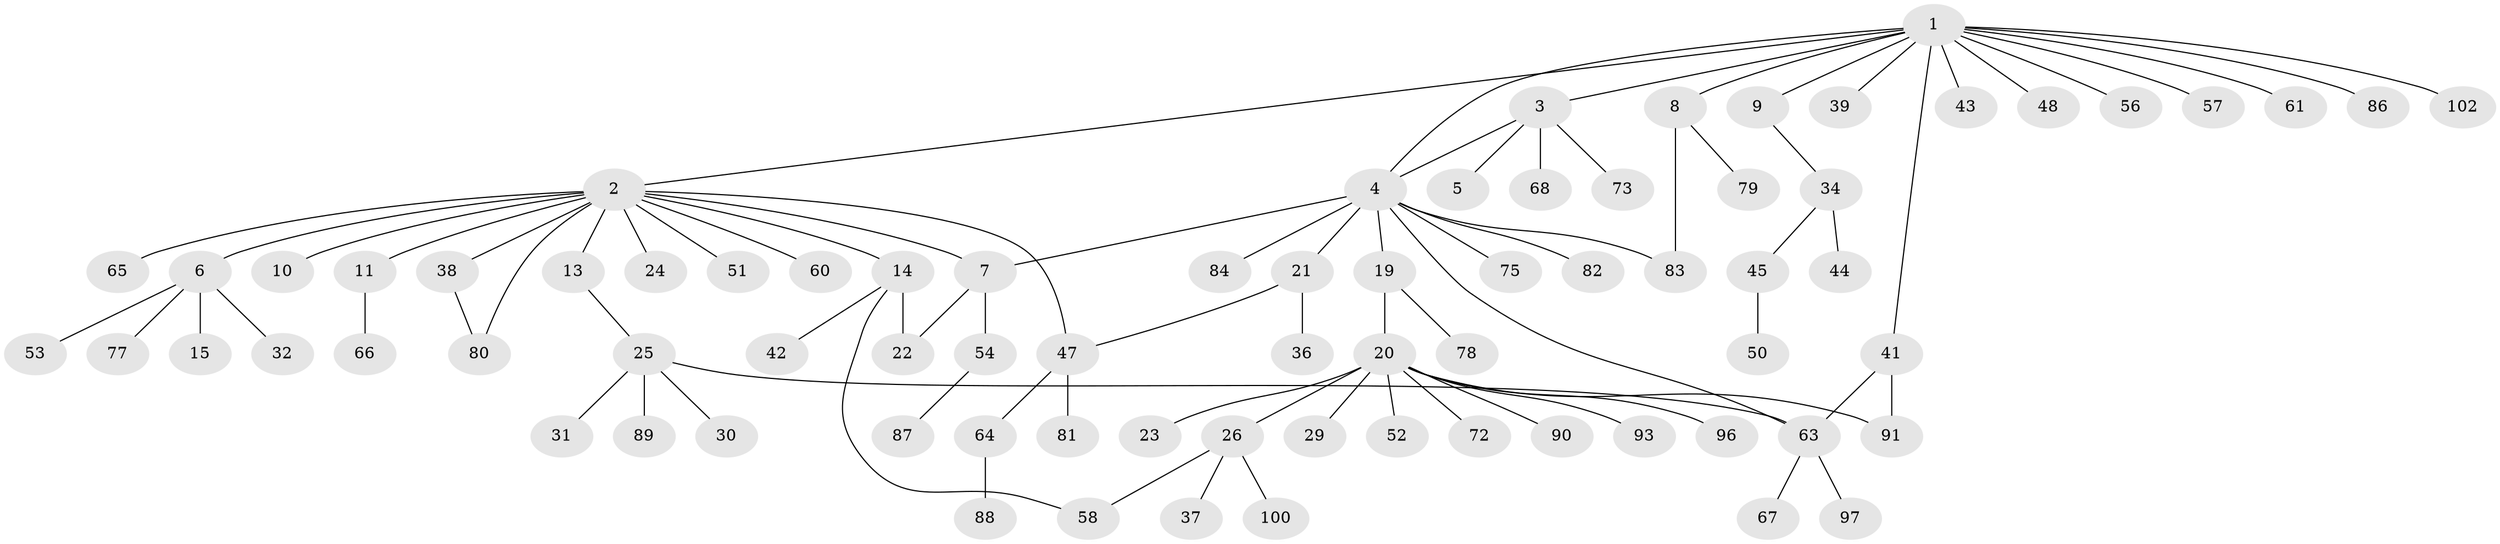 // Generated by graph-tools (version 1.1) at 2025/23/03/03/25 07:23:55]
// undirected, 76 vertices, 85 edges
graph export_dot {
graph [start="1"]
  node [color=gray90,style=filled];
  1 [super="+12"];
  2 [super="+18"];
  3 [super="+98"];
  4 [super="+62"];
  5;
  6 [super="+104"];
  7 [super="+17"];
  8 [super="+71"];
  9 [super="+33"];
  10;
  11 [super="+16"];
  13;
  14 [super="+70"];
  15;
  19 [super="+46"];
  20 [super="+35"];
  21 [super="+27"];
  22;
  23;
  24 [super="+28"];
  25 [super="+49"];
  26 [super="+76"];
  29 [super="+95"];
  30;
  31;
  32;
  34;
  36 [super="+40"];
  37;
  38 [super="+69"];
  39;
  41 [super="+59"];
  42;
  43;
  44 [super="+85"];
  45 [super="+105"];
  47 [super="+55"];
  48;
  50;
  51;
  52;
  53;
  54;
  56;
  57;
  58;
  60;
  61;
  63;
  64 [super="+103"];
  65 [super="+74"];
  66;
  67;
  68;
  72;
  73;
  75;
  77 [super="+94"];
  78;
  79;
  80;
  81;
  82;
  83;
  84;
  86;
  87 [super="+92"];
  88;
  89;
  90;
  91 [super="+101"];
  93;
  96 [super="+99"];
  97;
  100;
  102;
  1 -- 2;
  1 -- 3;
  1 -- 4;
  1 -- 8;
  1 -- 9;
  1 -- 39;
  1 -- 41;
  1 -- 43;
  1 -- 48;
  1 -- 56;
  1 -- 57;
  1 -- 61;
  1 -- 102;
  1 -- 86;
  2 -- 6;
  2 -- 10;
  2 -- 11;
  2 -- 13;
  2 -- 14;
  2 -- 24;
  2 -- 38;
  2 -- 51;
  2 -- 60;
  2 -- 65;
  2 -- 80;
  2 -- 47;
  2 -- 7;
  3 -- 4;
  3 -- 5;
  3 -- 68;
  3 -- 73;
  4 -- 7;
  4 -- 19;
  4 -- 21;
  4 -- 63;
  4 -- 75;
  4 -- 82;
  4 -- 83;
  4 -- 84;
  6 -- 15;
  6 -- 32;
  6 -- 53;
  6 -- 77;
  7 -- 22;
  7 -- 54 [weight=2];
  8 -- 79;
  8 -- 83;
  9 -- 34;
  11 -- 66;
  13 -- 25;
  14 -- 22;
  14 -- 42;
  14 -- 58;
  19 -- 20;
  19 -- 78;
  20 -- 23;
  20 -- 26;
  20 -- 29;
  20 -- 52;
  20 -- 72;
  20 -- 90;
  20 -- 91;
  20 -- 93;
  20 -- 96;
  21 -- 36;
  21 -- 47;
  25 -- 30;
  25 -- 31;
  25 -- 89;
  25 -- 63;
  26 -- 37;
  26 -- 58;
  26 -- 100;
  34 -- 44;
  34 -- 45;
  38 -- 80;
  41 -- 63;
  41 -- 91;
  45 -- 50;
  47 -- 64;
  47 -- 81;
  54 -- 87;
  63 -- 67;
  63 -- 97;
  64 -- 88;
}

